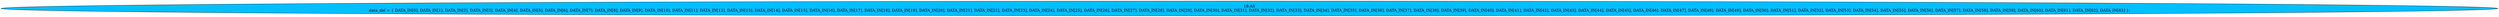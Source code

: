 strict digraph "" {
	node [label="\N"];
	"18:AS"	 [ast="<pyverilog.vparser.ast.Assign object at 0x7f21b003e910>",
		def_var="['data_del']",
		fillcolor=deepskyblue,
		label="18:AS
data_del = { DATA_IN[0], DATA_IN[1], DATA_IN[2], DATA_IN[3], DATA_IN[4], DATA_IN[5], DATA_IN[6], DATA_IN[7], DATA_IN[8], DATA_\
IN[9], DATA_IN[10], DATA_IN[11], DATA_IN[12], DATA_IN[13], DATA_IN[14], DATA_IN[15], DATA_IN[16], DATA_IN[17], DATA_IN[18], DATA_\
IN[19], DATA_IN[20], DATA_IN[21], DATA_IN[22], DATA_IN[23], DATA_IN[24], DATA_IN[25], DATA_IN[26], DATA_IN[27], DATA_IN[28], DATA_\
IN[29], DATA_IN[30], DATA_IN[31], DATA_IN[32], DATA_IN[33], DATA_IN[34], DATA_IN[35], DATA_IN[36], DATA_IN[37], DATA_IN[38], DATA_\
IN[39], DATA_IN[40], DATA_IN[41], DATA_IN[42], DATA_IN[43], DATA_IN[44], DATA_IN[45], DATA_IN[46], DATA_IN[47], DATA_IN[48], DATA_\
IN[49], DATA_IN[50], DATA_IN[51], DATA_IN[52], DATA_IN[53], DATA_IN[54], DATA_IN[55], DATA_IN[56], DATA_IN[57], DATA_IN[58], DATA_\
IN[59], DATA_IN[60], DATA_IN[61], DATA_IN[62], DATA_IN[63] };",
		statements="[]",
		style=filled,
		typ=Assign,
		use_var="['DATA_IN', 'DATA_IN', 'DATA_IN', 'DATA_IN', 'DATA_IN', 'DATA_IN', 'DATA_IN', 'DATA_IN', 'DATA_IN', 'DATA_IN', 'DATA_IN', 'DATA_\
IN', 'DATA_IN', 'DATA_IN', 'DATA_IN', 'DATA_IN', 'DATA_IN', 'DATA_IN', 'DATA_IN', 'DATA_IN', 'DATA_IN', 'DATA_IN', 'DATA_IN', 'DATA_\
IN', 'DATA_IN', 'DATA_IN', 'DATA_IN', 'DATA_IN', 'DATA_IN', 'DATA_IN', 'DATA_IN', 'DATA_IN', 'DATA_IN', 'DATA_IN', 'DATA_IN', 'DATA_\
IN', 'DATA_IN', 'DATA_IN', 'DATA_IN', 'DATA_IN', 'DATA_IN', 'DATA_IN', 'DATA_IN', 'DATA_IN', 'DATA_IN', 'DATA_IN', 'DATA_IN', 'DATA_\
IN', 'DATA_IN', 'DATA_IN', 'DATA_IN', 'DATA_IN', 'DATA_IN', 'DATA_IN', 'DATA_IN', 'DATA_IN', 'DATA_IN', 'DATA_IN', 'DATA_IN', 'DATA_\
IN', 'DATA_IN', 'DATA_IN', 'DATA_IN', 'DATA_IN']"];
}
